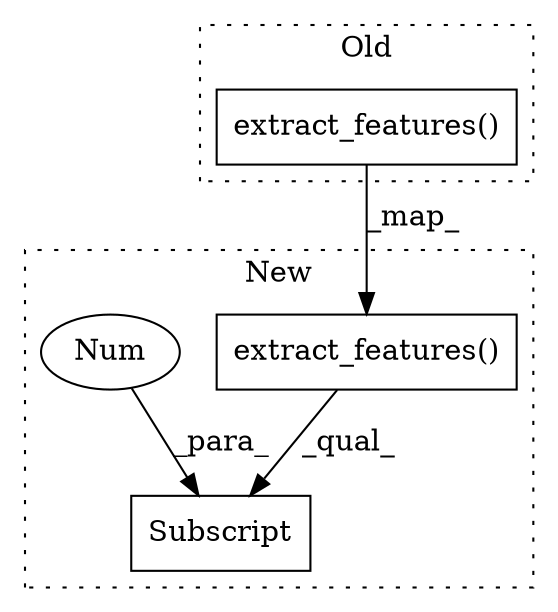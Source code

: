 digraph G {
subgraph cluster0 {
1 [label="extract_features()" a="75" s="7400,7440" l="22,26" shape="box"];
label = "Old";
style="dotted";
}
subgraph cluster1 {
2 [label="extract_features()" a="75" s="7462,7502" l="22,26" shape="box"];
3 [label="Subscript" a="63" s="7462,0" l="69,0" shape="box"];
4 [label="Num" a="76" s="7529" l="1" shape="ellipse"];
label = "New";
style="dotted";
}
1 -> 2 [label="_map_"];
2 -> 3 [label="_qual_"];
4 -> 3 [label="_para_"];
}